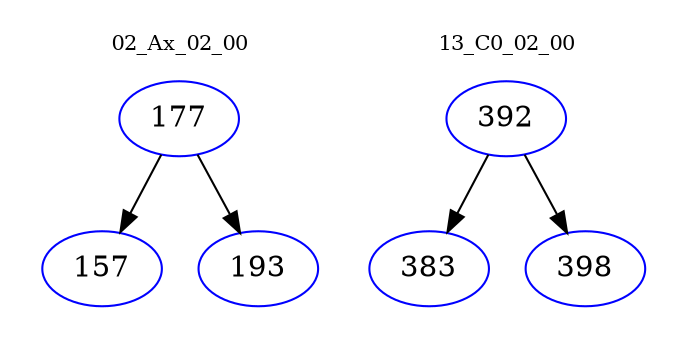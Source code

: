 digraph{
subgraph cluster_0 {
color = white
label = "02_Ax_02_00";
fontsize=10;
T0_177 [label="177", color="blue"]
T0_177 -> T0_157 [color="black"]
T0_157 [label="157", color="blue"]
T0_177 -> T0_193 [color="black"]
T0_193 [label="193", color="blue"]
}
subgraph cluster_1 {
color = white
label = "13_C0_02_00";
fontsize=10;
T1_392 [label="392", color="blue"]
T1_392 -> T1_383 [color="black"]
T1_383 [label="383", color="blue"]
T1_392 -> T1_398 [color="black"]
T1_398 [label="398", color="blue"]
}
}
